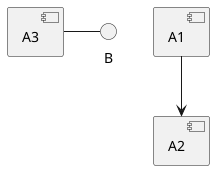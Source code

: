 {
  "sha1": "g1e8w5irit3khywrdnzri3coc2s5d7e",
  "insertion": {
    "when": "2024-06-01T09:03:06.991Z",
    "user": "plantuml@gmail.com"
  }
}
@startuml
[A1] --> [A2]
[A3] -right- B
@enduml
